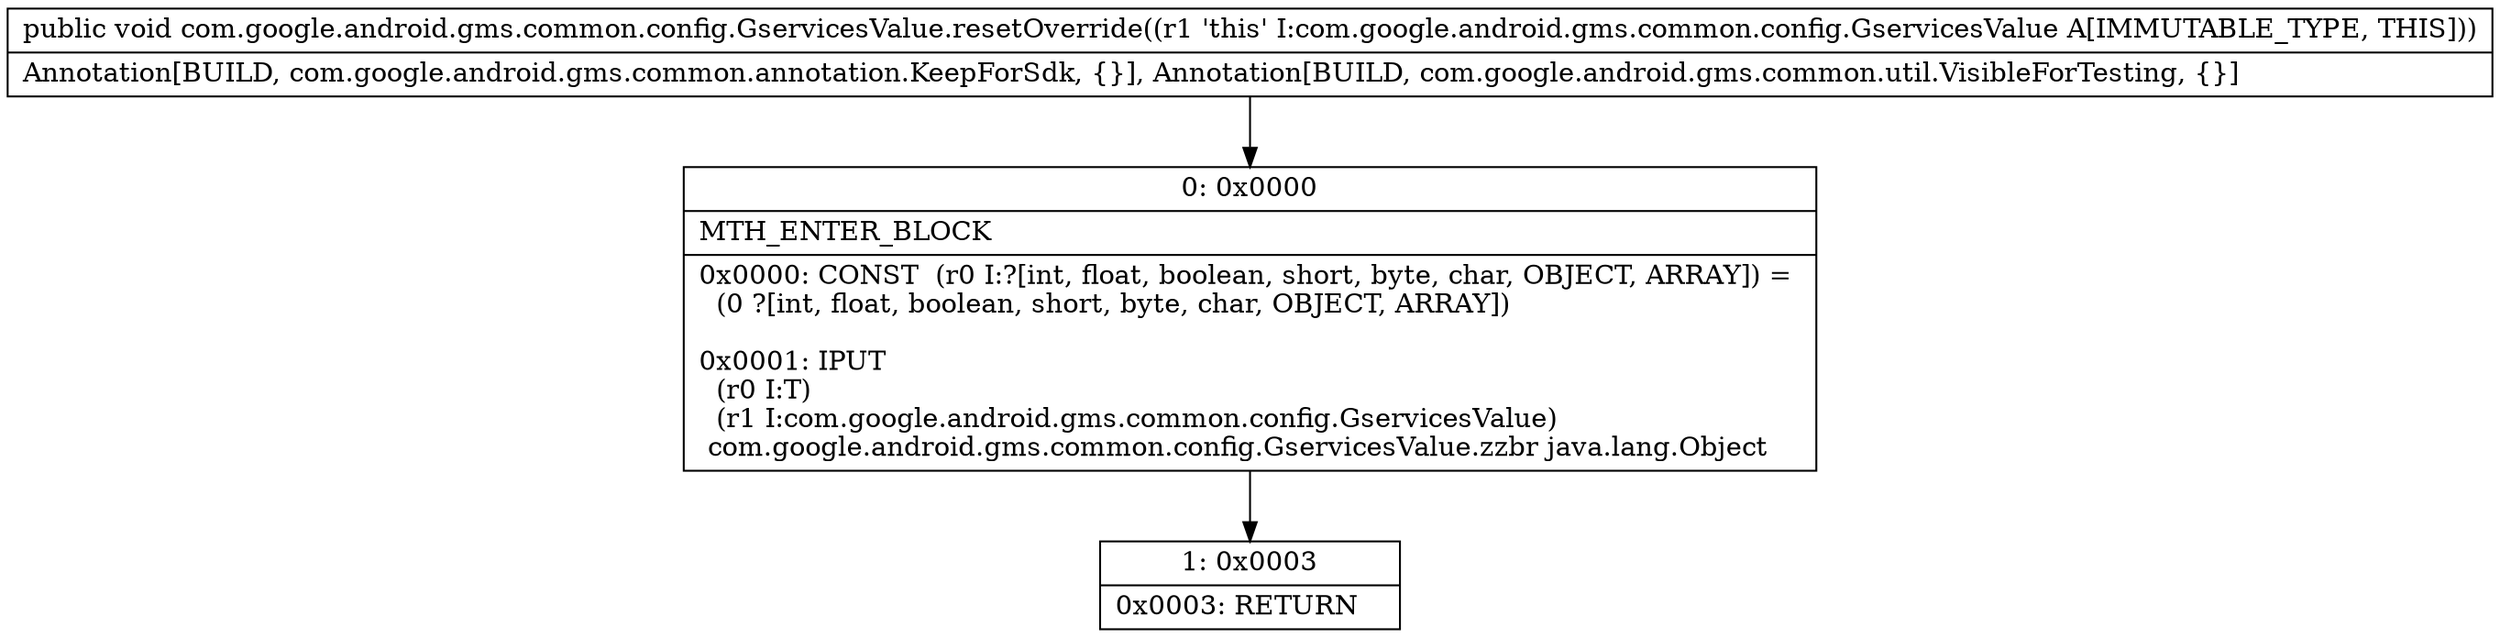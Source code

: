 digraph "CFG forcom.google.android.gms.common.config.GservicesValue.resetOverride()V" {
Node_0 [shape=record,label="{0\:\ 0x0000|MTH_ENTER_BLOCK\l|0x0000: CONST  (r0 I:?[int, float, boolean, short, byte, char, OBJECT, ARRAY]) = \l  (0 ?[int, float, boolean, short, byte, char, OBJECT, ARRAY])\l \l0x0001: IPUT  \l  (r0 I:T)\l  (r1 I:com.google.android.gms.common.config.GservicesValue)\l com.google.android.gms.common.config.GservicesValue.zzbr java.lang.Object \l}"];
Node_1 [shape=record,label="{1\:\ 0x0003|0x0003: RETURN   \l}"];
MethodNode[shape=record,label="{public void com.google.android.gms.common.config.GservicesValue.resetOverride((r1 'this' I:com.google.android.gms.common.config.GservicesValue A[IMMUTABLE_TYPE, THIS]))  | Annotation[BUILD, com.google.android.gms.common.annotation.KeepForSdk, \{\}], Annotation[BUILD, com.google.android.gms.common.util.VisibleForTesting, \{\}]\l}"];
MethodNode -> Node_0;
Node_0 -> Node_1;
}

